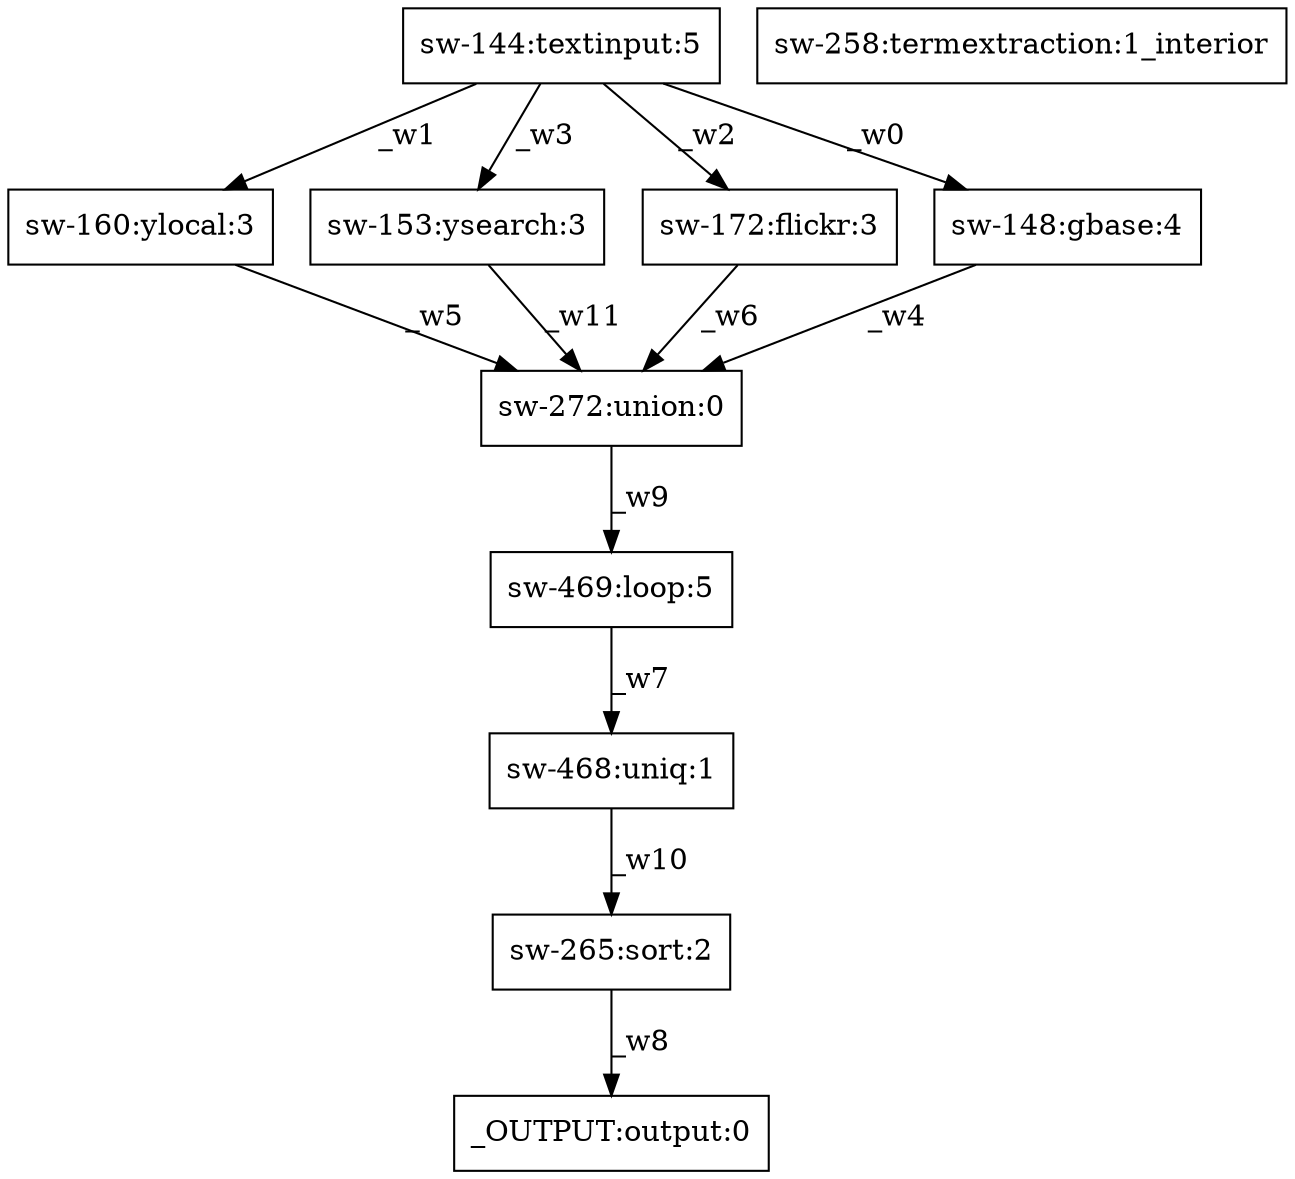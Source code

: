 digraph test1 { node [shape=box] "sw-144" [label="sw-144:textinput:5"];"_OUTPUT" [label="_OUTPUT:output:0"];"sw-160" [label="sw-160:ylocal:3"];"sw-468" [label="sw-468:uniq:1"];"sw-469" [label="sw-469:loop:5"];"sw-258" [label="sw-258:termextraction:1_interior"];"sw-153" [label="sw-153:ysearch:3"];"sw-172" [label="sw-172:flickr:3"];"sw-148" [label="sw-148:gbase:4"];"sw-265" [label="sw-265:sort:2"];"sw-272" [label="sw-272:union:0"];"sw-144" -> "sw-148" [label="_w0"];"sw-144" -> "sw-160" [label="_w1"];"sw-144" -> "sw-172" [label="_w2"];"sw-144" -> "sw-153" [label="_w3"];"sw-148" -> "sw-272" [label="_w4"];"sw-160" -> "sw-272" [label="_w5"];"sw-172" -> "sw-272" [label="_w6"];"sw-469" -> "sw-468" [label="_w7"];"sw-265" -> "_OUTPUT" [label="_w8"];"sw-272" -> "sw-469" [label="_w9"];"sw-468" -> "sw-265" [label="_w10"];"sw-153" -> "sw-272" [label="_w11"];}